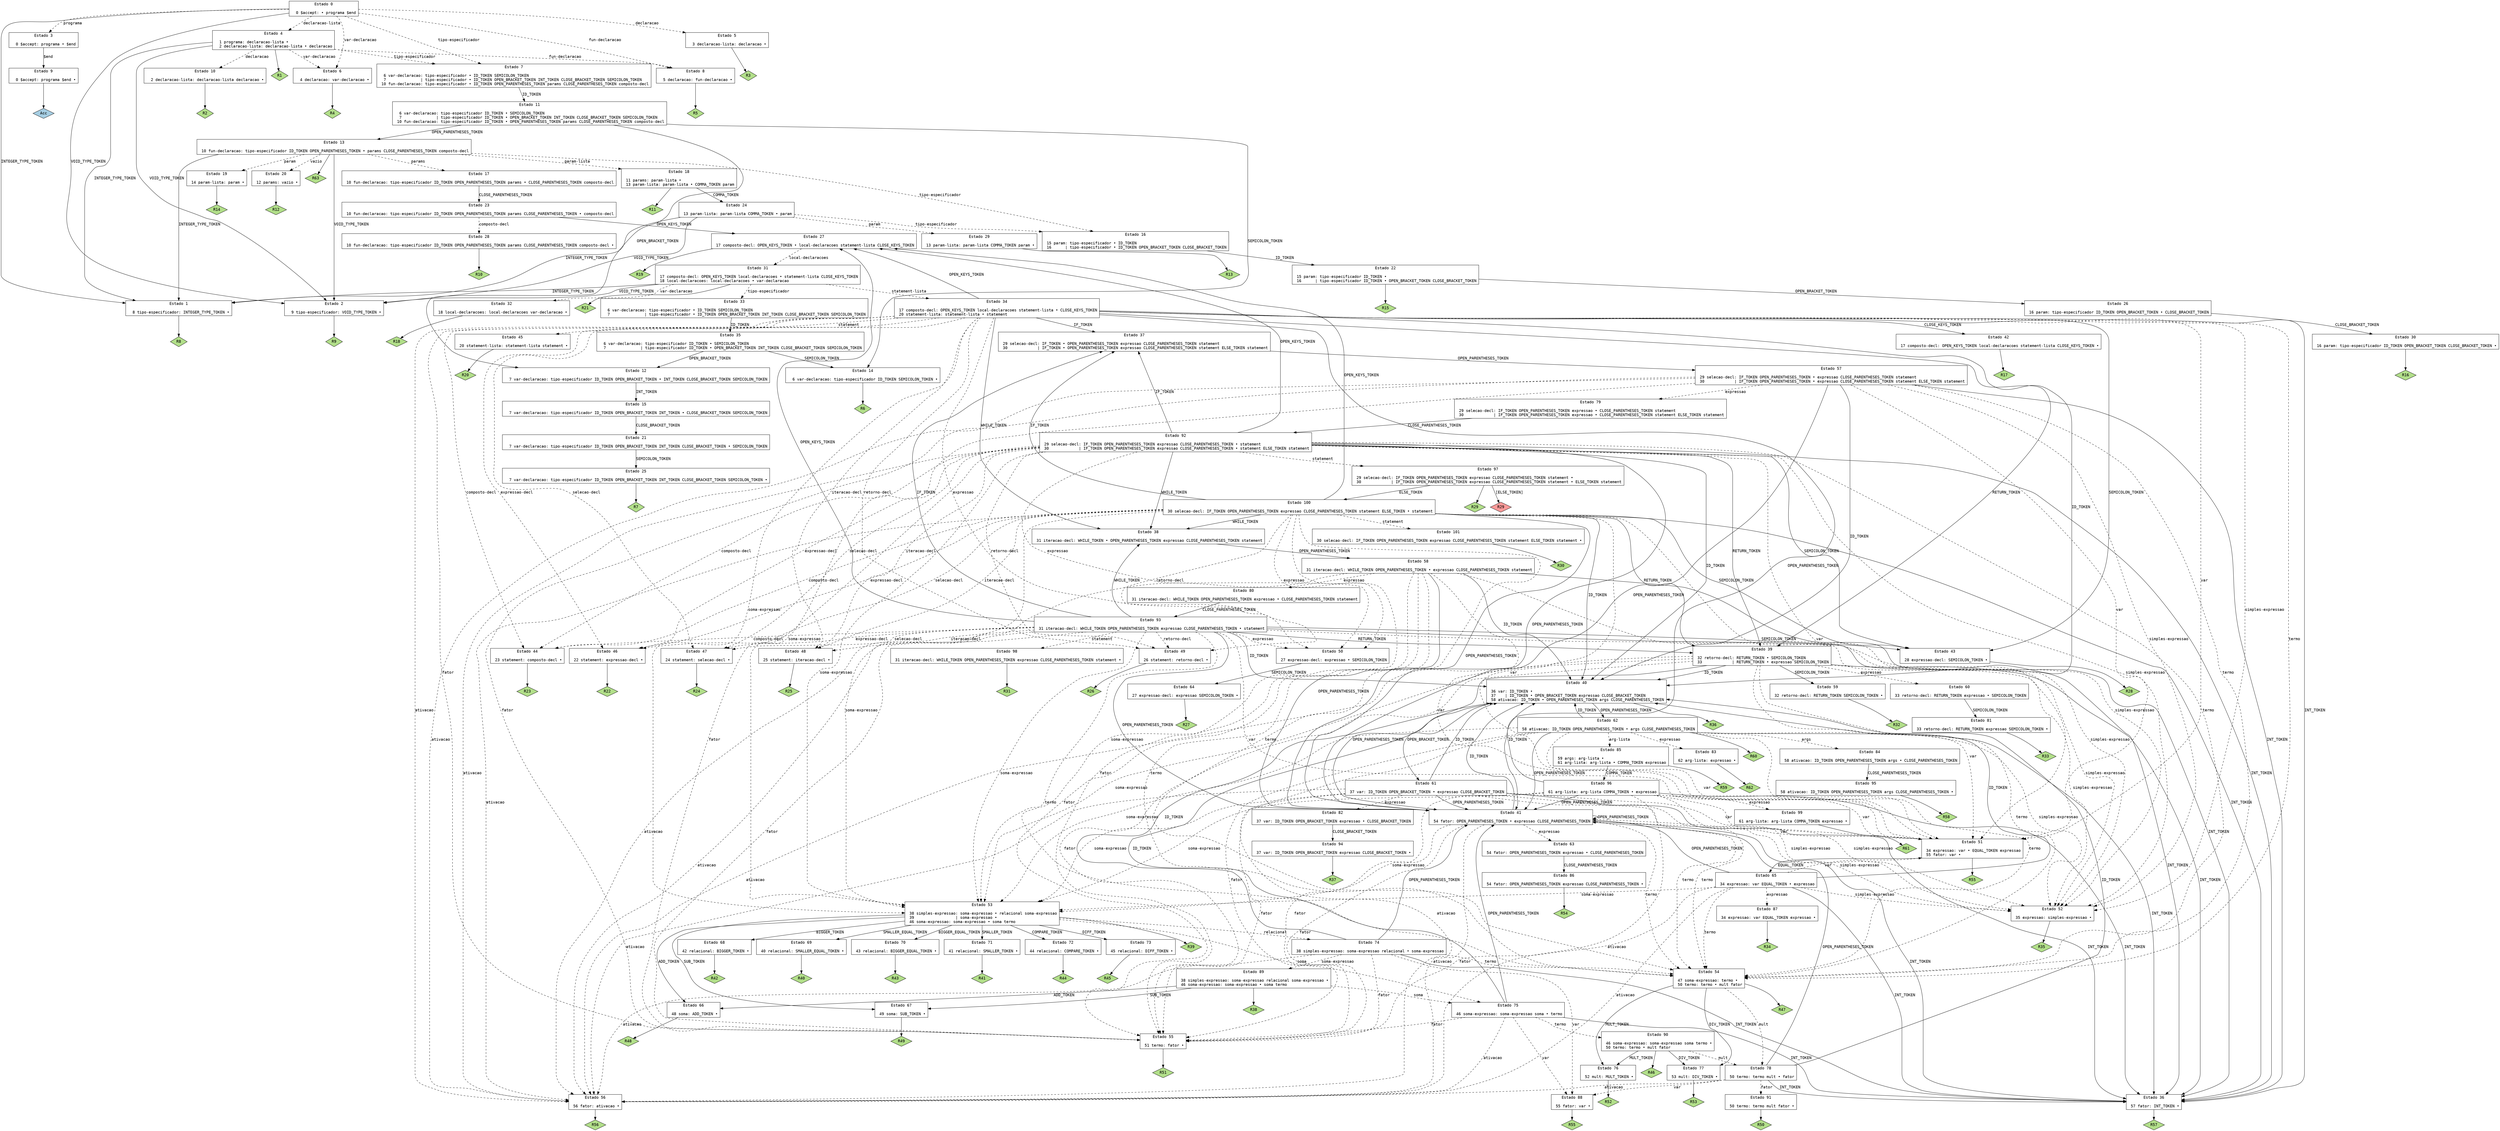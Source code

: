 // Gerado por GNU Bison 3.8.2.
// Relate erros para <bug-bison@gnu.org>.
// Site: <https://www.gnu.org/software/bison/>.

digraph "trab2.y"
{
  node [fontname = courier, shape = box, colorscheme = paired6]
  edge [fontname = courier]

  0 [label="Estado 0\n\l  0 $accept: • programa $end\l"]
  0 -> 1 [style=solid label="INTEGER_TYPE_TOKEN"]
  0 -> 2 [style=solid label="VOID_TYPE_TOKEN"]
  0 -> 3 [style=dashed label="programa"]
  0 -> 4 [style=dashed label="declaracao-lista"]
  0 -> 5 [style=dashed label="declaracao"]
  0 -> 6 [style=dashed label="var-declaracao"]
  0 -> 7 [style=dashed label="tipo-especificador"]
  0 -> 8 [style=dashed label="fun-declaracao"]
  1 [label="Estado 1\n\l  8 tipo-especificador: INTEGER_TYPE_TOKEN •\l"]
  1 -> "1R8" [style=solid]
 "1R8" [label="R8", fillcolor=3, shape=diamond, style=filled]
  2 [label="Estado 2\n\l  9 tipo-especificador: VOID_TYPE_TOKEN •\l"]
  2 -> "2R9" [style=solid]
 "2R9" [label="R9", fillcolor=3, shape=diamond, style=filled]
  3 [label="Estado 3\n\l  0 $accept: programa • $end\l"]
  3 -> 9 [style=solid label="$end"]
  4 [label="Estado 4\n\l  1 programa: declaracao-lista •\l  2 declaracao-lista: declaracao-lista • declaracao\l"]
  4 -> 1 [style=solid label="INTEGER_TYPE_TOKEN"]
  4 -> 2 [style=solid label="VOID_TYPE_TOKEN"]
  4 -> 10 [style=dashed label="declaracao"]
  4 -> 6 [style=dashed label="var-declaracao"]
  4 -> 7 [style=dashed label="tipo-especificador"]
  4 -> 8 [style=dashed label="fun-declaracao"]
  4 -> "4R1" [style=solid]
 "4R1" [label="R1", fillcolor=3, shape=diamond, style=filled]
  5 [label="Estado 5\n\l  3 declaracao-lista: declaracao •\l"]
  5 -> "5R3" [style=solid]
 "5R3" [label="R3", fillcolor=3, shape=diamond, style=filled]
  6 [label="Estado 6\n\l  4 declaracao: var-declaracao •\l"]
  6 -> "6R4" [style=solid]
 "6R4" [label="R4", fillcolor=3, shape=diamond, style=filled]
  7 [label="Estado 7\n\l  6 var-declaracao: tipo-especificador • ID_TOKEN SEMICOLON_TOKEN\l  7               | tipo-especificador • ID_TOKEN OPEN_BRACKET_TOKEN INT_TOKEN CLOSE_BRACKET_TOKEN SEMICOLON_TOKEN\l 10 fun-declaracao: tipo-especificador • ID_TOKEN OPEN_PARENTHESES_TOKEN params CLOSE_PARENTHESES_TOKEN composto-decl\l"]
  7 -> 11 [style=solid label="ID_TOKEN"]
  8 [label="Estado 8\n\l  5 declaracao: fun-declaracao •\l"]
  8 -> "8R5" [style=solid]
 "8R5" [label="R5", fillcolor=3, shape=diamond, style=filled]
  9 [label="Estado 9\n\l  0 $accept: programa $end •\l"]
  9 -> "9R0" [style=solid]
 "9R0" [label="Acc", fillcolor=1, shape=diamond, style=filled]
  10 [label="Estado 10\n\l  2 declaracao-lista: declaracao-lista declaracao •\l"]
  10 -> "10R2" [style=solid]
 "10R2" [label="R2", fillcolor=3, shape=diamond, style=filled]
  11 [label="Estado 11\n\l  6 var-declaracao: tipo-especificador ID_TOKEN • SEMICOLON_TOKEN\l  7               | tipo-especificador ID_TOKEN • OPEN_BRACKET_TOKEN INT_TOKEN CLOSE_BRACKET_TOKEN SEMICOLON_TOKEN\l 10 fun-declaracao: tipo-especificador ID_TOKEN • OPEN_PARENTHESES_TOKEN params CLOSE_PARENTHESES_TOKEN composto-decl\l"]
  11 -> 12 [style=solid label="OPEN_BRACKET_TOKEN"]
  11 -> 13 [style=solid label="OPEN_PARENTHESES_TOKEN"]
  11 -> 14 [style=solid label="SEMICOLON_TOKEN"]
  12 [label="Estado 12\n\l  7 var-declaracao: tipo-especificador ID_TOKEN OPEN_BRACKET_TOKEN • INT_TOKEN CLOSE_BRACKET_TOKEN SEMICOLON_TOKEN\l"]
  12 -> 15 [style=solid label="INT_TOKEN"]
  13 [label="Estado 13\n\l 10 fun-declaracao: tipo-especificador ID_TOKEN OPEN_PARENTHESES_TOKEN • params CLOSE_PARENTHESES_TOKEN composto-decl\l"]
  13 -> 1 [style=solid label="INTEGER_TYPE_TOKEN"]
  13 -> 2 [style=solid label="VOID_TYPE_TOKEN"]
  13 -> 16 [style=dashed label="tipo-especificador"]
  13 -> 17 [style=dashed label="params"]
  13 -> 18 [style=dashed label="param-lista"]
  13 -> 19 [style=dashed label="param"]
  13 -> 20 [style=dashed label="vazio"]
  13 -> "13R63" [style=solid]
 "13R63" [label="R63", fillcolor=3, shape=diamond, style=filled]
  14 [label="Estado 14\n\l  6 var-declaracao: tipo-especificador ID_TOKEN SEMICOLON_TOKEN •\l"]
  14 -> "14R6" [style=solid]
 "14R6" [label="R6", fillcolor=3, shape=diamond, style=filled]
  15 [label="Estado 15\n\l  7 var-declaracao: tipo-especificador ID_TOKEN OPEN_BRACKET_TOKEN INT_TOKEN • CLOSE_BRACKET_TOKEN SEMICOLON_TOKEN\l"]
  15 -> 21 [style=solid label="CLOSE_BRACKET_TOKEN"]
  16 [label="Estado 16\n\l 15 param: tipo-especificador • ID_TOKEN\l 16      | tipo-especificador • ID_TOKEN OPEN_BRACKET_TOKEN CLOSE_BRACKET_TOKEN\l"]
  16 -> 22 [style=solid label="ID_TOKEN"]
  17 [label="Estado 17\n\l 10 fun-declaracao: tipo-especificador ID_TOKEN OPEN_PARENTHESES_TOKEN params • CLOSE_PARENTHESES_TOKEN composto-decl\l"]
  17 -> 23 [style=solid label="CLOSE_PARENTHESES_TOKEN"]
  18 [label="Estado 18\n\l 11 params: param-lista •\l 13 param-lista: param-lista • COMMA_TOKEN param\l"]
  18 -> 24 [style=solid label="COMMA_TOKEN"]
  18 -> "18R11" [style=solid]
 "18R11" [label="R11", fillcolor=3, shape=diamond, style=filled]
  19 [label="Estado 19\n\l 14 param-lista: param •\l"]
  19 -> "19R14" [style=solid]
 "19R14" [label="R14", fillcolor=3, shape=diamond, style=filled]
  20 [label="Estado 20\n\l 12 params: vazio •\l"]
  20 -> "20R12" [style=solid]
 "20R12" [label="R12", fillcolor=3, shape=diamond, style=filled]
  21 [label="Estado 21\n\l  7 var-declaracao: tipo-especificador ID_TOKEN OPEN_BRACKET_TOKEN INT_TOKEN CLOSE_BRACKET_TOKEN • SEMICOLON_TOKEN\l"]
  21 -> 25 [style=solid label="SEMICOLON_TOKEN"]
  22 [label="Estado 22\n\l 15 param: tipo-especificador ID_TOKEN •\l 16      | tipo-especificador ID_TOKEN • OPEN_BRACKET_TOKEN CLOSE_BRACKET_TOKEN\l"]
  22 -> 26 [style=solid label="OPEN_BRACKET_TOKEN"]
  22 -> "22R15" [style=solid]
 "22R15" [label="R15", fillcolor=3, shape=diamond, style=filled]
  23 [label="Estado 23\n\l 10 fun-declaracao: tipo-especificador ID_TOKEN OPEN_PARENTHESES_TOKEN params CLOSE_PARENTHESES_TOKEN • composto-decl\l"]
  23 -> 27 [style=solid label="OPEN_KEYS_TOKEN"]
  23 -> 28 [style=dashed label="composto-decl"]
  24 [label="Estado 24\n\l 13 param-lista: param-lista COMMA_TOKEN • param\l"]
  24 -> 1 [style=solid label="INTEGER_TYPE_TOKEN"]
  24 -> 2 [style=solid label="VOID_TYPE_TOKEN"]
  24 -> 16 [style=dashed label="tipo-especificador"]
  24 -> 29 [style=dashed label="param"]
  25 [label="Estado 25\n\l  7 var-declaracao: tipo-especificador ID_TOKEN OPEN_BRACKET_TOKEN INT_TOKEN CLOSE_BRACKET_TOKEN SEMICOLON_TOKEN •\l"]
  25 -> "25R7" [style=solid]
 "25R7" [label="R7", fillcolor=3, shape=diamond, style=filled]
  26 [label="Estado 26\n\l 16 param: tipo-especificador ID_TOKEN OPEN_BRACKET_TOKEN • CLOSE_BRACKET_TOKEN\l"]
  26 -> 30 [style=solid label="CLOSE_BRACKET_TOKEN"]
  27 [label="Estado 27\n\l 17 composto-decl: OPEN_KEYS_TOKEN • local-declaracoes statement-lista CLOSE_KEYS_TOKEN\l"]
  27 -> 31 [style=dashed label="local-declaracoes"]
  27 -> "27R19" [style=solid]
 "27R19" [label="R19", fillcolor=3, shape=diamond, style=filled]
  28 [label="Estado 28\n\l 10 fun-declaracao: tipo-especificador ID_TOKEN OPEN_PARENTHESES_TOKEN params CLOSE_PARENTHESES_TOKEN composto-decl •\l"]
  28 -> "28R10" [style=solid]
 "28R10" [label="R10", fillcolor=3, shape=diamond, style=filled]
  29 [label="Estado 29\n\l 13 param-lista: param-lista COMMA_TOKEN param •\l"]
  29 -> "29R13" [style=solid]
 "29R13" [label="R13", fillcolor=3, shape=diamond, style=filled]
  30 [label="Estado 30\n\l 16 param: tipo-especificador ID_TOKEN OPEN_BRACKET_TOKEN CLOSE_BRACKET_TOKEN •\l"]
  30 -> "30R16" [style=solid]
 "30R16" [label="R16", fillcolor=3, shape=diamond, style=filled]
  31 [label="Estado 31\n\l 17 composto-decl: OPEN_KEYS_TOKEN local-declaracoes • statement-lista CLOSE_KEYS_TOKEN\l 18 local-declaracoes: local-declaracoes • var-declaracao\l"]
  31 -> 1 [style=solid label="INTEGER_TYPE_TOKEN"]
  31 -> 2 [style=solid label="VOID_TYPE_TOKEN"]
  31 -> 32 [style=dashed label="var-declaracao"]
  31 -> 33 [style=dashed label="tipo-especificador"]
  31 -> 34 [style=dashed label="statement-lista"]
  31 -> "31R21" [style=solid]
 "31R21" [label="R21", fillcolor=3, shape=diamond, style=filled]
  32 [label="Estado 32\n\l 18 local-declaracoes: local-declaracoes var-declaracao •\l"]
  32 -> "32R18" [style=solid]
 "32R18" [label="R18", fillcolor=3, shape=diamond, style=filled]
  33 [label="Estado 33\n\l  6 var-declaracao: tipo-especificador • ID_TOKEN SEMICOLON_TOKEN\l  7               | tipo-especificador • ID_TOKEN OPEN_BRACKET_TOKEN INT_TOKEN CLOSE_BRACKET_TOKEN SEMICOLON_TOKEN\l"]
  33 -> 35 [style=solid label="ID_TOKEN"]
  34 [label="Estado 34\n\l 17 composto-decl: OPEN_KEYS_TOKEN local-declaracoes statement-lista • CLOSE_KEYS_TOKEN\l 20 statement-lista: statement-lista • statement\l"]
  34 -> 36 [style=solid label="INT_TOKEN"]
  34 -> 37 [style=solid label="IF_TOKEN"]
  34 -> 38 [style=solid label="WHILE_TOKEN"]
  34 -> 39 [style=solid label="RETURN_TOKEN"]
  34 -> 40 [style=solid label="ID_TOKEN"]
  34 -> 41 [style=solid label="OPEN_PARENTHESES_TOKEN"]
  34 -> 27 [style=solid label="OPEN_KEYS_TOKEN"]
  34 -> 42 [style=solid label="CLOSE_KEYS_TOKEN"]
  34 -> 43 [style=solid label="SEMICOLON_TOKEN"]
  34 -> 44 [style=dashed label="composto-decl"]
  34 -> 45 [style=dashed label="statement"]
  34 -> 46 [style=dashed label="expressao-decl"]
  34 -> 47 [style=dashed label="selecao-decl"]
  34 -> 48 [style=dashed label="iteracao-decl"]
  34 -> 49 [style=dashed label="retorno-decl"]
  34 -> 50 [style=dashed label="expressao"]
  34 -> 51 [style=dashed label="var"]
  34 -> 52 [style=dashed label="simples-expressao"]
  34 -> 53 [style=dashed label="soma-expressao"]
  34 -> 54 [style=dashed label="termo"]
  34 -> 55 [style=dashed label="fator"]
  34 -> 56 [style=dashed label="ativacao"]
  35 [label="Estado 35\n\l  6 var-declaracao: tipo-especificador ID_TOKEN • SEMICOLON_TOKEN\l  7               | tipo-especificador ID_TOKEN • OPEN_BRACKET_TOKEN INT_TOKEN CLOSE_BRACKET_TOKEN SEMICOLON_TOKEN\l"]
  35 -> 12 [style=solid label="OPEN_BRACKET_TOKEN"]
  35 -> 14 [style=solid label="SEMICOLON_TOKEN"]
  36 [label="Estado 36\n\l 57 fator: INT_TOKEN •\l"]
  36 -> "36R57" [style=solid]
 "36R57" [label="R57", fillcolor=3, shape=diamond, style=filled]
  37 [label="Estado 37\n\l 29 selecao-decl: IF_TOKEN • OPEN_PARENTHESES_TOKEN expressao CLOSE_PARENTHESES_TOKEN statement\l 30             | IF_TOKEN • OPEN_PARENTHESES_TOKEN expressao CLOSE_PARENTHESES_TOKEN statement ELSE_TOKEN statement\l"]
  37 -> 57 [style=solid label="OPEN_PARENTHESES_TOKEN"]
  38 [label="Estado 38\n\l 31 iteracao-decl: WHILE_TOKEN • OPEN_PARENTHESES_TOKEN expressao CLOSE_PARENTHESES_TOKEN statement\l"]
  38 -> 58 [style=solid label="OPEN_PARENTHESES_TOKEN"]
  39 [label="Estado 39\n\l 32 retorno-decl: RETURN_TOKEN • SEMICOLON_TOKEN\l 33             | RETURN_TOKEN • expressao SEMICOLON_TOKEN\l"]
  39 -> 36 [style=solid label="INT_TOKEN"]
  39 -> 40 [style=solid label="ID_TOKEN"]
  39 -> 41 [style=solid label="OPEN_PARENTHESES_TOKEN"]
  39 -> 59 [style=solid label="SEMICOLON_TOKEN"]
  39 -> 60 [style=dashed label="expressao"]
  39 -> 51 [style=dashed label="var"]
  39 -> 52 [style=dashed label="simples-expressao"]
  39 -> 53 [style=dashed label="soma-expressao"]
  39 -> 54 [style=dashed label="termo"]
  39 -> 55 [style=dashed label="fator"]
  39 -> 56 [style=dashed label="ativacao"]
  40 [label="Estado 40\n\l 36 var: ID_TOKEN •\l 37    | ID_TOKEN • OPEN_BRACKET_TOKEN expressao CLOSE_BRACKET_TOKEN\l 58 ativacao: ID_TOKEN • OPEN_PARENTHESES_TOKEN args CLOSE_PARENTHESES_TOKEN\l"]
  40 -> 61 [style=solid label="OPEN_BRACKET_TOKEN"]
  40 -> 62 [style=solid label="OPEN_PARENTHESES_TOKEN"]
  40 -> "40R36" [style=solid]
 "40R36" [label="R36", fillcolor=3, shape=diamond, style=filled]
  41 [label="Estado 41\n\l 54 fator: OPEN_PARENTHESES_TOKEN • expressao CLOSE_PARENTHESES_TOKEN\l"]
  41 -> 36 [style=solid label="INT_TOKEN"]
  41 -> 40 [style=solid label="ID_TOKEN"]
  41 -> 41 [style=solid label="OPEN_PARENTHESES_TOKEN"]
  41 -> 63 [style=dashed label="expressao"]
  41 -> 51 [style=dashed label="var"]
  41 -> 52 [style=dashed label="simples-expressao"]
  41 -> 53 [style=dashed label="soma-expressao"]
  41 -> 54 [style=dashed label="termo"]
  41 -> 55 [style=dashed label="fator"]
  41 -> 56 [style=dashed label="ativacao"]
  42 [label="Estado 42\n\l 17 composto-decl: OPEN_KEYS_TOKEN local-declaracoes statement-lista CLOSE_KEYS_TOKEN •\l"]
  42 -> "42R17" [style=solid]
 "42R17" [label="R17", fillcolor=3, shape=diamond, style=filled]
  43 [label="Estado 43\n\l 28 expressao-decl: SEMICOLON_TOKEN •\l"]
  43 -> "43R28" [style=solid]
 "43R28" [label="R28", fillcolor=3, shape=diamond, style=filled]
  44 [label="Estado 44\n\l 23 statement: composto-decl •\l"]
  44 -> "44R23" [style=solid]
 "44R23" [label="R23", fillcolor=3, shape=diamond, style=filled]
  45 [label="Estado 45\n\l 20 statement-lista: statement-lista statement •\l"]
  45 -> "45R20" [style=solid]
 "45R20" [label="R20", fillcolor=3, shape=diamond, style=filled]
  46 [label="Estado 46\n\l 22 statement: expressao-decl •\l"]
  46 -> "46R22" [style=solid]
 "46R22" [label="R22", fillcolor=3, shape=diamond, style=filled]
  47 [label="Estado 47\n\l 24 statement: selecao-decl •\l"]
  47 -> "47R24" [style=solid]
 "47R24" [label="R24", fillcolor=3, shape=diamond, style=filled]
  48 [label="Estado 48\n\l 25 statement: iteracao-decl •\l"]
  48 -> "48R25" [style=solid]
 "48R25" [label="R25", fillcolor=3, shape=diamond, style=filled]
  49 [label="Estado 49\n\l 26 statement: retorno-decl •\l"]
  49 -> "49R26" [style=solid]
 "49R26" [label="R26", fillcolor=3, shape=diamond, style=filled]
  50 [label="Estado 50\n\l 27 expressao-decl: expressao • SEMICOLON_TOKEN\l"]
  50 -> 64 [style=solid label="SEMICOLON_TOKEN"]
  51 [label="Estado 51\n\l 34 expressao: var • EQUAL_TOKEN expressao\l 55 fator: var •\l"]
  51 -> 65 [style=solid label="EQUAL_TOKEN"]
  51 -> "51R55" [style=solid]
 "51R55" [label="R55", fillcolor=3, shape=diamond, style=filled]
  52 [label="Estado 52\n\l 35 expressao: simples-expressao •\l"]
  52 -> "52R35" [style=solid]
 "52R35" [label="R35", fillcolor=3, shape=diamond, style=filled]
  53 [label="Estado 53\n\l 38 simples-expressao: soma-expressao • relacional soma-expressao\l 39                  | soma-expressao •\l 46 soma-expressao: soma-expressao • soma termo\l"]
  53 -> 66 [style=solid label="ADD_TOKEN"]
  53 -> 67 [style=solid label="SUB_TOKEN"]
  53 -> 68 [style=solid label="BIGGER_TOKEN"]
  53 -> 69 [style=solid label="SMALLER_EQUAL_TOKEN"]
  53 -> 70 [style=solid label="BIGGER_EQUAL_TOKEN"]
  53 -> 71 [style=solid label="SMALLER_TOKEN"]
  53 -> 72 [style=solid label="COMPARE_TOKEN"]
  53 -> 73 [style=solid label="DIFF_TOKEN"]
  53 -> 74 [style=dashed label="relacional"]
  53 -> 75 [style=dashed label="soma"]
  53 -> "53R39" [style=solid]
 "53R39" [label="R39", fillcolor=3, shape=diamond, style=filled]
  54 [label="Estado 54\n\l 47 soma-expressao: termo •\l 50 termo: termo • mult fator\l"]
  54 -> 76 [style=solid label="MULT_TOKEN"]
  54 -> 77 [style=solid label="DIV_TOKEN"]
  54 -> 78 [style=dashed label="mult"]
  54 -> "54R47" [style=solid]
 "54R47" [label="R47", fillcolor=3, shape=diamond, style=filled]
  55 [label="Estado 55\n\l 51 termo: fator •\l"]
  55 -> "55R51" [style=solid]
 "55R51" [label="R51", fillcolor=3, shape=diamond, style=filled]
  56 [label="Estado 56\n\l 56 fator: ativacao •\l"]
  56 -> "56R56" [style=solid]
 "56R56" [label="R56", fillcolor=3, shape=diamond, style=filled]
  57 [label="Estado 57\n\l 29 selecao-decl: IF_TOKEN OPEN_PARENTHESES_TOKEN • expressao CLOSE_PARENTHESES_TOKEN statement\l 30             | IF_TOKEN OPEN_PARENTHESES_TOKEN • expressao CLOSE_PARENTHESES_TOKEN statement ELSE_TOKEN statement\l"]
  57 -> 36 [style=solid label="INT_TOKEN"]
  57 -> 40 [style=solid label="ID_TOKEN"]
  57 -> 41 [style=solid label="OPEN_PARENTHESES_TOKEN"]
  57 -> 79 [style=dashed label="expressao"]
  57 -> 51 [style=dashed label="var"]
  57 -> 52 [style=dashed label="simples-expressao"]
  57 -> 53 [style=dashed label="soma-expressao"]
  57 -> 54 [style=dashed label="termo"]
  57 -> 55 [style=dashed label="fator"]
  57 -> 56 [style=dashed label="ativacao"]
  58 [label="Estado 58\n\l 31 iteracao-decl: WHILE_TOKEN OPEN_PARENTHESES_TOKEN • expressao CLOSE_PARENTHESES_TOKEN statement\l"]
  58 -> 36 [style=solid label="INT_TOKEN"]
  58 -> 40 [style=solid label="ID_TOKEN"]
  58 -> 41 [style=solid label="OPEN_PARENTHESES_TOKEN"]
  58 -> 80 [style=dashed label="expressao"]
  58 -> 51 [style=dashed label="var"]
  58 -> 52 [style=dashed label="simples-expressao"]
  58 -> 53 [style=dashed label="soma-expressao"]
  58 -> 54 [style=dashed label="termo"]
  58 -> 55 [style=dashed label="fator"]
  58 -> 56 [style=dashed label="ativacao"]
  59 [label="Estado 59\n\l 32 retorno-decl: RETURN_TOKEN SEMICOLON_TOKEN •\l"]
  59 -> "59R32" [style=solid]
 "59R32" [label="R32", fillcolor=3, shape=diamond, style=filled]
  60 [label="Estado 60\n\l 33 retorno-decl: RETURN_TOKEN expressao • SEMICOLON_TOKEN\l"]
  60 -> 81 [style=solid label="SEMICOLON_TOKEN"]
  61 [label="Estado 61\n\l 37 var: ID_TOKEN OPEN_BRACKET_TOKEN • expressao CLOSE_BRACKET_TOKEN\l"]
  61 -> 36 [style=solid label="INT_TOKEN"]
  61 -> 40 [style=solid label="ID_TOKEN"]
  61 -> 41 [style=solid label="OPEN_PARENTHESES_TOKEN"]
  61 -> 82 [style=dashed label="expressao"]
  61 -> 51 [style=dashed label="var"]
  61 -> 52 [style=dashed label="simples-expressao"]
  61 -> 53 [style=dashed label="soma-expressao"]
  61 -> 54 [style=dashed label="termo"]
  61 -> 55 [style=dashed label="fator"]
  61 -> 56 [style=dashed label="ativacao"]
  62 [label="Estado 62\n\l 58 ativacao: ID_TOKEN OPEN_PARENTHESES_TOKEN • args CLOSE_PARENTHESES_TOKEN\l"]
  62 -> 36 [style=solid label="INT_TOKEN"]
  62 -> 40 [style=solid label="ID_TOKEN"]
  62 -> 41 [style=solid label="OPEN_PARENTHESES_TOKEN"]
  62 -> 83 [style=dashed label="expressao"]
  62 -> 51 [style=dashed label="var"]
  62 -> 52 [style=dashed label="simples-expressao"]
  62 -> 53 [style=dashed label="soma-expressao"]
  62 -> 54 [style=dashed label="termo"]
  62 -> 55 [style=dashed label="fator"]
  62 -> 56 [style=dashed label="ativacao"]
  62 -> 84 [style=dashed label="args"]
  62 -> 85 [style=dashed label="arg-lista"]
  62 -> "62R60" [style=solid]
 "62R60" [label="R60", fillcolor=3, shape=diamond, style=filled]
  63 [label="Estado 63\n\l 54 fator: OPEN_PARENTHESES_TOKEN expressao • CLOSE_PARENTHESES_TOKEN\l"]
  63 -> 86 [style=solid label="CLOSE_PARENTHESES_TOKEN"]
  64 [label="Estado 64\n\l 27 expressao-decl: expressao SEMICOLON_TOKEN •\l"]
  64 -> "64R27" [style=solid]
 "64R27" [label="R27", fillcolor=3, shape=diamond, style=filled]
  65 [label="Estado 65\n\l 34 expressao: var EQUAL_TOKEN • expressao\l"]
  65 -> 36 [style=solid label="INT_TOKEN"]
  65 -> 40 [style=solid label="ID_TOKEN"]
  65 -> 41 [style=solid label="OPEN_PARENTHESES_TOKEN"]
  65 -> 87 [style=dashed label="expressao"]
  65 -> 51 [style=dashed label="var"]
  65 -> 52 [style=dashed label="simples-expressao"]
  65 -> 53 [style=dashed label="soma-expressao"]
  65 -> 54 [style=dashed label="termo"]
  65 -> 55 [style=dashed label="fator"]
  65 -> 56 [style=dashed label="ativacao"]
  66 [label="Estado 66\n\l 48 soma: ADD_TOKEN •\l"]
  66 -> "66R48" [style=solid]
 "66R48" [label="R48", fillcolor=3, shape=diamond, style=filled]
  67 [label="Estado 67\n\l 49 soma: SUB_TOKEN •\l"]
  67 -> "67R49" [style=solid]
 "67R49" [label="R49", fillcolor=3, shape=diamond, style=filled]
  68 [label="Estado 68\n\l 42 relacional: BIGGER_TOKEN •\l"]
  68 -> "68R42" [style=solid]
 "68R42" [label="R42", fillcolor=3, shape=diamond, style=filled]
  69 [label="Estado 69\n\l 40 relacional: SMALLER_EQUAL_TOKEN •\l"]
  69 -> "69R40" [style=solid]
 "69R40" [label="R40", fillcolor=3, shape=diamond, style=filled]
  70 [label="Estado 70\n\l 43 relacional: BIGGER_EQUAL_TOKEN •\l"]
  70 -> "70R43" [style=solid]
 "70R43" [label="R43", fillcolor=3, shape=diamond, style=filled]
  71 [label="Estado 71\n\l 41 relacional: SMALLER_TOKEN •\l"]
  71 -> "71R41" [style=solid]
 "71R41" [label="R41", fillcolor=3, shape=diamond, style=filled]
  72 [label="Estado 72\n\l 44 relacional: COMPARE_TOKEN •\l"]
  72 -> "72R44" [style=solid]
 "72R44" [label="R44", fillcolor=3, shape=diamond, style=filled]
  73 [label="Estado 73\n\l 45 relacional: DIFF_TOKEN •\l"]
  73 -> "73R45" [style=solid]
 "73R45" [label="R45", fillcolor=3, shape=diamond, style=filled]
  74 [label="Estado 74\n\l 38 simples-expressao: soma-expressao relacional • soma-expressao\l"]
  74 -> 36 [style=solid label="INT_TOKEN"]
  74 -> 40 [style=solid label="ID_TOKEN"]
  74 -> 41 [style=solid label="OPEN_PARENTHESES_TOKEN"]
  74 -> 88 [style=dashed label="var"]
  74 -> 89 [style=dashed label="soma-expressao"]
  74 -> 54 [style=dashed label="termo"]
  74 -> 55 [style=dashed label="fator"]
  74 -> 56 [style=dashed label="ativacao"]
  75 [label="Estado 75\n\l 46 soma-expressao: soma-expressao soma • termo\l"]
  75 -> 36 [style=solid label="INT_TOKEN"]
  75 -> 40 [style=solid label="ID_TOKEN"]
  75 -> 41 [style=solid label="OPEN_PARENTHESES_TOKEN"]
  75 -> 88 [style=dashed label="var"]
  75 -> 90 [style=dashed label="termo"]
  75 -> 55 [style=dashed label="fator"]
  75 -> 56 [style=dashed label="ativacao"]
  76 [label="Estado 76\n\l 52 mult: MULT_TOKEN •\l"]
  76 -> "76R52" [style=solid]
 "76R52" [label="R52", fillcolor=3, shape=diamond, style=filled]
  77 [label="Estado 77\n\l 53 mult: DIV_TOKEN •\l"]
  77 -> "77R53" [style=solid]
 "77R53" [label="R53", fillcolor=3, shape=diamond, style=filled]
  78 [label="Estado 78\n\l 50 termo: termo mult • fator\l"]
  78 -> 36 [style=solid label="INT_TOKEN"]
  78 -> 40 [style=solid label="ID_TOKEN"]
  78 -> 41 [style=solid label="OPEN_PARENTHESES_TOKEN"]
  78 -> 88 [style=dashed label="var"]
  78 -> 91 [style=dashed label="fator"]
  78 -> 56 [style=dashed label="ativacao"]
  79 [label="Estado 79\n\l 29 selecao-decl: IF_TOKEN OPEN_PARENTHESES_TOKEN expressao • CLOSE_PARENTHESES_TOKEN statement\l 30             | IF_TOKEN OPEN_PARENTHESES_TOKEN expressao • CLOSE_PARENTHESES_TOKEN statement ELSE_TOKEN statement\l"]
  79 -> 92 [style=solid label="CLOSE_PARENTHESES_TOKEN"]
  80 [label="Estado 80\n\l 31 iteracao-decl: WHILE_TOKEN OPEN_PARENTHESES_TOKEN expressao • CLOSE_PARENTHESES_TOKEN statement\l"]
  80 -> 93 [style=solid label="CLOSE_PARENTHESES_TOKEN"]
  81 [label="Estado 81\n\l 33 retorno-decl: RETURN_TOKEN expressao SEMICOLON_TOKEN •\l"]
  81 -> "81R33" [style=solid]
 "81R33" [label="R33", fillcolor=3, shape=diamond, style=filled]
  82 [label="Estado 82\n\l 37 var: ID_TOKEN OPEN_BRACKET_TOKEN expressao • CLOSE_BRACKET_TOKEN\l"]
  82 -> 94 [style=solid label="CLOSE_BRACKET_TOKEN"]
  83 [label="Estado 83\n\l 62 arg-lista: expressao •\l"]
  83 -> "83R62" [style=solid]
 "83R62" [label="R62", fillcolor=3, shape=diamond, style=filled]
  84 [label="Estado 84\n\l 58 ativacao: ID_TOKEN OPEN_PARENTHESES_TOKEN args • CLOSE_PARENTHESES_TOKEN\l"]
  84 -> 95 [style=solid label="CLOSE_PARENTHESES_TOKEN"]
  85 [label="Estado 85\n\l 59 args: arg-lista •\l 61 arg-lista: arg-lista • COMMA_TOKEN expressao\l"]
  85 -> 96 [style=solid label="COMMA_TOKEN"]
  85 -> "85R59" [style=solid]
 "85R59" [label="R59", fillcolor=3, shape=diamond, style=filled]
  86 [label="Estado 86\n\l 54 fator: OPEN_PARENTHESES_TOKEN expressao CLOSE_PARENTHESES_TOKEN •\l"]
  86 -> "86R54" [style=solid]
 "86R54" [label="R54", fillcolor=3, shape=diamond, style=filled]
  87 [label="Estado 87\n\l 34 expressao: var EQUAL_TOKEN expressao •\l"]
  87 -> "87R34" [style=solid]
 "87R34" [label="R34", fillcolor=3, shape=diamond, style=filled]
  88 [label="Estado 88\n\l 55 fator: var •\l"]
  88 -> "88R55" [style=solid]
 "88R55" [label="R55", fillcolor=3, shape=diamond, style=filled]
  89 [label="Estado 89\n\l 38 simples-expressao: soma-expressao relacional soma-expressao •\l 46 soma-expressao: soma-expressao • soma termo\l"]
  89 -> 66 [style=solid label="ADD_TOKEN"]
  89 -> 67 [style=solid label="SUB_TOKEN"]
  89 -> 75 [style=dashed label="soma"]
  89 -> "89R38" [style=solid]
 "89R38" [label="R38", fillcolor=3, shape=diamond, style=filled]
  90 [label="Estado 90\n\l 46 soma-expressao: soma-expressao soma termo •\l 50 termo: termo • mult fator\l"]
  90 -> 76 [style=solid label="MULT_TOKEN"]
  90 -> 77 [style=solid label="DIV_TOKEN"]
  90 -> 78 [style=dashed label="mult"]
  90 -> "90R46" [style=solid]
 "90R46" [label="R46", fillcolor=3, shape=diamond, style=filled]
  91 [label="Estado 91\n\l 50 termo: termo mult fator •\l"]
  91 -> "91R50" [style=solid]
 "91R50" [label="R50", fillcolor=3, shape=diamond, style=filled]
  92 [label="Estado 92\n\l 29 selecao-decl: IF_TOKEN OPEN_PARENTHESES_TOKEN expressao CLOSE_PARENTHESES_TOKEN • statement\l 30             | IF_TOKEN OPEN_PARENTHESES_TOKEN expressao CLOSE_PARENTHESES_TOKEN • statement ELSE_TOKEN statement\l"]
  92 -> 36 [style=solid label="INT_TOKEN"]
  92 -> 37 [style=solid label="IF_TOKEN"]
  92 -> 38 [style=solid label="WHILE_TOKEN"]
  92 -> 39 [style=solid label="RETURN_TOKEN"]
  92 -> 40 [style=solid label="ID_TOKEN"]
  92 -> 41 [style=solid label="OPEN_PARENTHESES_TOKEN"]
  92 -> 27 [style=solid label="OPEN_KEYS_TOKEN"]
  92 -> 43 [style=solid label="SEMICOLON_TOKEN"]
  92 -> 44 [style=dashed label="composto-decl"]
  92 -> 97 [style=dashed label="statement"]
  92 -> 46 [style=dashed label="expressao-decl"]
  92 -> 47 [style=dashed label="selecao-decl"]
  92 -> 48 [style=dashed label="iteracao-decl"]
  92 -> 49 [style=dashed label="retorno-decl"]
  92 -> 50 [style=dashed label="expressao"]
  92 -> 51 [style=dashed label="var"]
  92 -> 52 [style=dashed label="simples-expressao"]
  92 -> 53 [style=dashed label="soma-expressao"]
  92 -> 54 [style=dashed label="termo"]
  92 -> 55 [style=dashed label="fator"]
  92 -> 56 [style=dashed label="ativacao"]
  93 [label="Estado 93\n\l 31 iteracao-decl: WHILE_TOKEN OPEN_PARENTHESES_TOKEN expressao CLOSE_PARENTHESES_TOKEN • statement\l"]
  93 -> 36 [style=solid label="INT_TOKEN"]
  93 -> 37 [style=solid label="IF_TOKEN"]
  93 -> 38 [style=solid label="WHILE_TOKEN"]
  93 -> 39 [style=solid label="RETURN_TOKEN"]
  93 -> 40 [style=solid label="ID_TOKEN"]
  93 -> 41 [style=solid label="OPEN_PARENTHESES_TOKEN"]
  93 -> 27 [style=solid label="OPEN_KEYS_TOKEN"]
  93 -> 43 [style=solid label="SEMICOLON_TOKEN"]
  93 -> 44 [style=dashed label="composto-decl"]
  93 -> 98 [style=dashed label="statement"]
  93 -> 46 [style=dashed label="expressao-decl"]
  93 -> 47 [style=dashed label="selecao-decl"]
  93 -> 48 [style=dashed label="iteracao-decl"]
  93 -> 49 [style=dashed label="retorno-decl"]
  93 -> 50 [style=dashed label="expressao"]
  93 -> 51 [style=dashed label="var"]
  93 -> 52 [style=dashed label="simples-expressao"]
  93 -> 53 [style=dashed label="soma-expressao"]
  93 -> 54 [style=dashed label="termo"]
  93 -> 55 [style=dashed label="fator"]
  93 -> 56 [style=dashed label="ativacao"]
  94 [label="Estado 94\n\l 37 var: ID_TOKEN OPEN_BRACKET_TOKEN expressao CLOSE_BRACKET_TOKEN •\l"]
  94 -> "94R37" [style=solid]
 "94R37" [label="R37", fillcolor=3, shape=diamond, style=filled]
  95 [label="Estado 95\n\l 58 ativacao: ID_TOKEN OPEN_PARENTHESES_TOKEN args CLOSE_PARENTHESES_TOKEN •\l"]
  95 -> "95R58" [style=solid]
 "95R58" [label="R58", fillcolor=3, shape=diamond, style=filled]
  96 [label="Estado 96\n\l 61 arg-lista: arg-lista COMMA_TOKEN • expressao\l"]
  96 -> 36 [style=solid label="INT_TOKEN"]
  96 -> 40 [style=solid label="ID_TOKEN"]
  96 -> 41 [style=solid label="OPEN_PARENTHESES_TOKEN"]
  96 -> 99 [style=dashed label="expressao"]
  96 -> 51 [style=dashed label="var"]
  96 -> 52 [style=dashed label="simples-expressao"]
  96 -> 53 [style=dashed label="soma-expressao"]
  96 -> 54 [style=dashed label="termo"]
  96 -> 55 [style=dashed label="fator"]
  96 -> 56 [style=dashed label="ativacao"]
  97 [label="Estado 97\n\l 29 selecao-decl: IF_TOKEN OPEN_PARENTHESES_TOKEN expressao CLOSE_PARENTHESES_TOKEN statement •\l 30             | IF_TOKEN OPEN_PARENTHESES_TOKEN expressao CLOSE_PARENTHESES_TOKEN statement • ELSE_TOKEN statement\l"]
  97 -> 100 [style=solid label="ELSE_TOKEN"]
  97 -> "97R29d" [label="[ELSE_TOKEN]", style=solid]
 "97R29d" [label="R29", fillcolor=5, shape=diamond, style=filled]
  97 -> "97R29" [style=solid]
 "97R29" [label="R29", fillcolor=3, shape=diamond, style=filled]
  98 [label="Estado 98\n\l 31 iteracao-decl: WHILE_TOKEN OPEN_PARENTHESES_TOKEN expressao CLOSE_PARENTHESES_TOKEN statement •\l"]
  98 -> "98R31" [style=solid]
 "98R31" [label="R31", fillcolor=3, shape=diamond, style=filled]
  99 [label="Estado 99\n\l 61 arg-lista: arg-lista COMMA_TOKEN expressao •\l"]
  99 -> "99R61" [style=solid]
 "99R61" [label="R61", fillcolor=3, shape=diamond, style=filled]
  100 [label="Estado 100\n\l 30 selecao-decl: IF_TOKEN OPEN_PARENTHESES_TOKEN expressao CLOSE_PARENTHESES_TOKEN statement ELSE_TOKEN • statement\l"]
  100 -> 36 [style=solid label="INT_TOKEN"]
  100 -> 37 [style=solid label="IF_TOKEN"]
  100 -> 38 [style=solid label="WHILE_TOKEN"]
  100 -> 39 [style=solid label="RETURN_TOKEN"]
  100 -> 40 [style=solid label="ID_TOKEN"]
  100 -> 41 [style=solid label="OPEN_PARENTHESES_TOKEN"]
  100 -> 27 [style=solid label="OPEN_KEYS_TOKEN"]
  100 -> 43 [style=solid label="SEMICOLON_TOKEN"]
  100 -> 44 [style=dashed label="composto-decl"]
  100 -> 101 [style=dashed label="statement"]
  100 -> 46 [style=dashed label="expressao-decl"]
  100 -> 47 [style=dashed label="selecao-decl"]
  100 -> 48 [style=dashed label="iteracao-decl"]
  100 -> 49 [style=dashed label="retorno-decl"]
  100 -> 50 [style=dashed label="expressao"]
  100 -> 51 [style=dashed label="var"]
  100 -> 52 [style=dashed label="simples-expressao"]
  100 -> 53 [style=dashed label="soma-expressao"]
  100 -> 54 [style=dashed label="termo"]
  100 -> 55 [style=dashed label="fator"]
  100 -> 56 [style=dashed label="ativacao"]
  101 [label="Estado 101\n\l 30 selecao-decl: IF_TOKEN OPEN_PARENTHESES_TOKEN expressao CLOSE_PARENTHESES_TOKEN statement ELSE_TOKEN statement •\l"]
  101 -> "101R30" [style=solid]
 "101R30" [label="R30", fillcolor=3, shape=diamond, style=filled]
}
